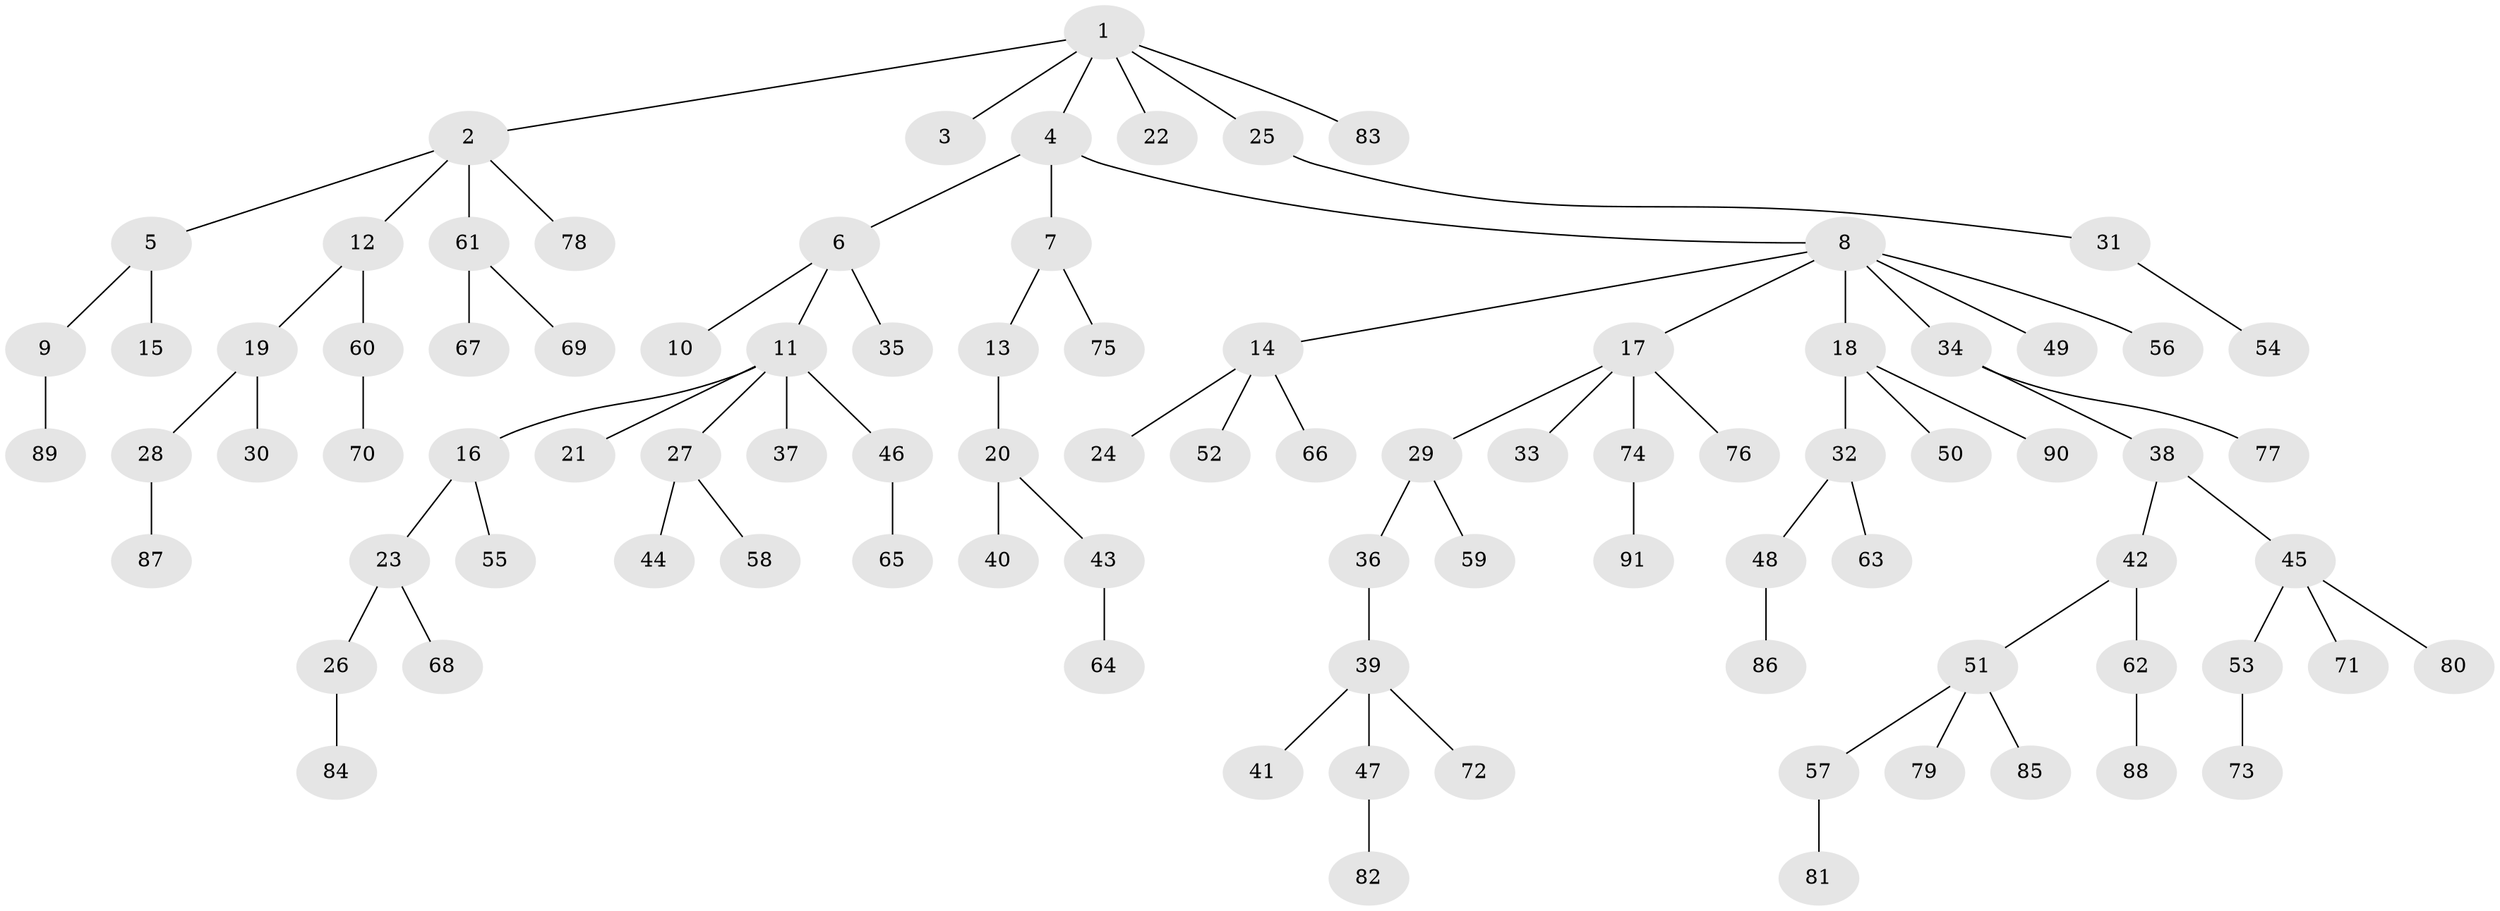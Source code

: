 // coarse degree distribution, {4: 0.07142857142857142, 2: 0.35714285714285715, 1: 0.42857142857142855, 3: 0.10714285714285714, 5: 0.03571428571428571}
// Generated by graph-tools (version 1.1) at 2025/37/03/04/25 23:37:24]
// undirected, 91 vertices, 90 edges
graph export_dot {
  node [color=gray90,style=filled];
  1;
  2;
  3;
  4;
  5;
  6;
  7;
  8;
  9;
  10;
  11;
  12;
  13;
  14;
  15;
  16;
  17;
  18;
  19;
  20;
  21;
  22;
  23;
  24;
  25;
  26;
  27;
  28;
  29;
  30;
  31;
  32;
  33;
  34;
  35;
  36;
  37;
  38;
  39;
  40;
  41;
  42;
  43;
  44;
  45;
  46;
  47;
  48;
  49;
  50;
  51;
  52;
  53;
  54;
  55;
  56;
  57;
  58;
  59;
  60;
  61;
  62;
  63;
  64;
  65;
  66;
  67;
  68;
  69;
  70;
  71;
  72;
  73;
  74;
  75;
  76;
  77;
  78;
  79;
  80;
  81;
  82;
  83;
  84;
  85;
  86;
  87;
  88;
  89;
  90;
  91;
  1 -- 2;
  1 -- 3;
  1 -- 4;
  1 -- 22;
  1 -- 25;
  1 -- 83;
  2 -- 5;
  2 -- 12;
  2 -- 61;
  2 -- 78;
  4 -- 6;
  4 -- 7;
  4 -- 8;
  5 -- 9;
  5 -- 15;
  6 -- 10;
  6 -- 11;
  6 -- 35;
  7 -- 13;
  7 -- 75;
  8 -- 14;
  8 -- 17;
  8 -- 18;
  8 -- 34;
  8 -- 49;
  8 -- 56;
  9 -- 89;
  11 -- 16;
  11 -- 21;
  11 -- 27;
  11 -- 37;
  11 -- 46;
  12 -- 19;
  12 -- 60;
  13 -- 20;
  14 -- 24;
  14 -- 52;
  14 -- 66;
  16 -- 23;
  16 -- 55;
  17 -- 29;
  17 -- 33;
  17 -- 74;
  17 -- 76;
  18 -- 32;
  18 -- 50;
  18 -- 90;
  19 -- 28;
  19 -- 30;
  20 -- 40;
  20 -- 43;
  23 -- 26;
  23 -- 68;
  25 -- 31;
  26 -- 84;
  27 -- 44;
  27 -- 58;
  28 -- 87;
  29 -- 36;
  29 -- 59;
  31 -- 54;
  32 -- 48;
  32 -- 63;
  34 -- 38;
  34 -- 77;
  36 -- 39;
  38 -- 42;
  38 -- 45;
  39 -- 41;
  39 -- 47;
  39 -- 72;
  42 -- 51;
  42 -- 62;
  43 -- 64;
  45 -- 53;
  45 -- 71;
  45 -- 80;
  46 -- 65;
  47 -- 82;
  48 -- 86;
  51 -- 57;
  51 -- 79;
  51 -- 85;
  53 -- 73;
  57 -- 81;
  60 -- 70;
  61 -- 67;
  61 -- 69;
  62 -- 88;
  74 -- 91;
}
